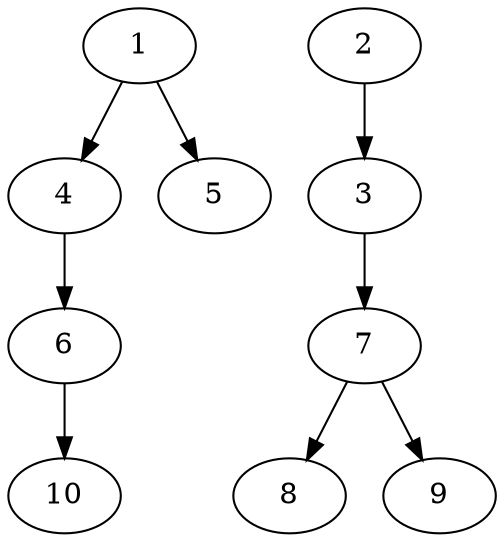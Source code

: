 // DAG automatically generated by daggen at Thu Oct  3 13:58:06 2019
// ./daggen --dot -n 10 --ccr 0.3 --fat 0.5 --regular 0.7 --density 0.5 --mindata 5242880 --maxdata 52428800 
digraph G {
  1 [size="20227413", alpha="0.08", expect_size="6068224"] 
  1 -> 4 [size ="6068224"]
  1 -> 5 [size ="6068224"]
  2 [size="169990827", alpha="0.01", expect_size="50997248"] 
  2 -> 3 [size ="50997248"]
  3 [size="61897387", alpha="0.03", expect_size="18569216"] 
  3 -> 7 [size ="18569216"]
  4 [size="79042560", alpha="0.13", expect_size="23712768"] 
  4 -> 6 [size ="23712768"]
  5 [size="154835627", alpha="0.17", expect_size="46450688"] 
  6 [size="164969813", alpha="0.04", expect_size="49490944"] 
  6 -> 10 [size ="49490944"]
  7 [size="173035520", alpha="0.17", expect_size="51910656"] 
  7 -> 8 [size ="51910656"]
  7 -> 9 [size ="51910656"]
  8 [size="138618880", alpha="0.02", expect_size="41585664"] 
  9 [size="41594880", alpha="0.06", expect_size="12478464"] 
  10 [size="100945920", alpha="0.15", expect_size="30283776"] 
}
